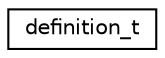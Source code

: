 digraph G
{
  edge [fontname="Helvetica",fontsize="10",labelfontname="Helvetica",labelfontsize="10"];
  node [fontname="Helvetica",fontsize="10",shape=record];
  rankdir="LR";
  Node1 [label="definition_t",height=0.2,width=0.4,color="black", fillcolor="white", style="filled",URL="$structdefinition__t.html"];
}
